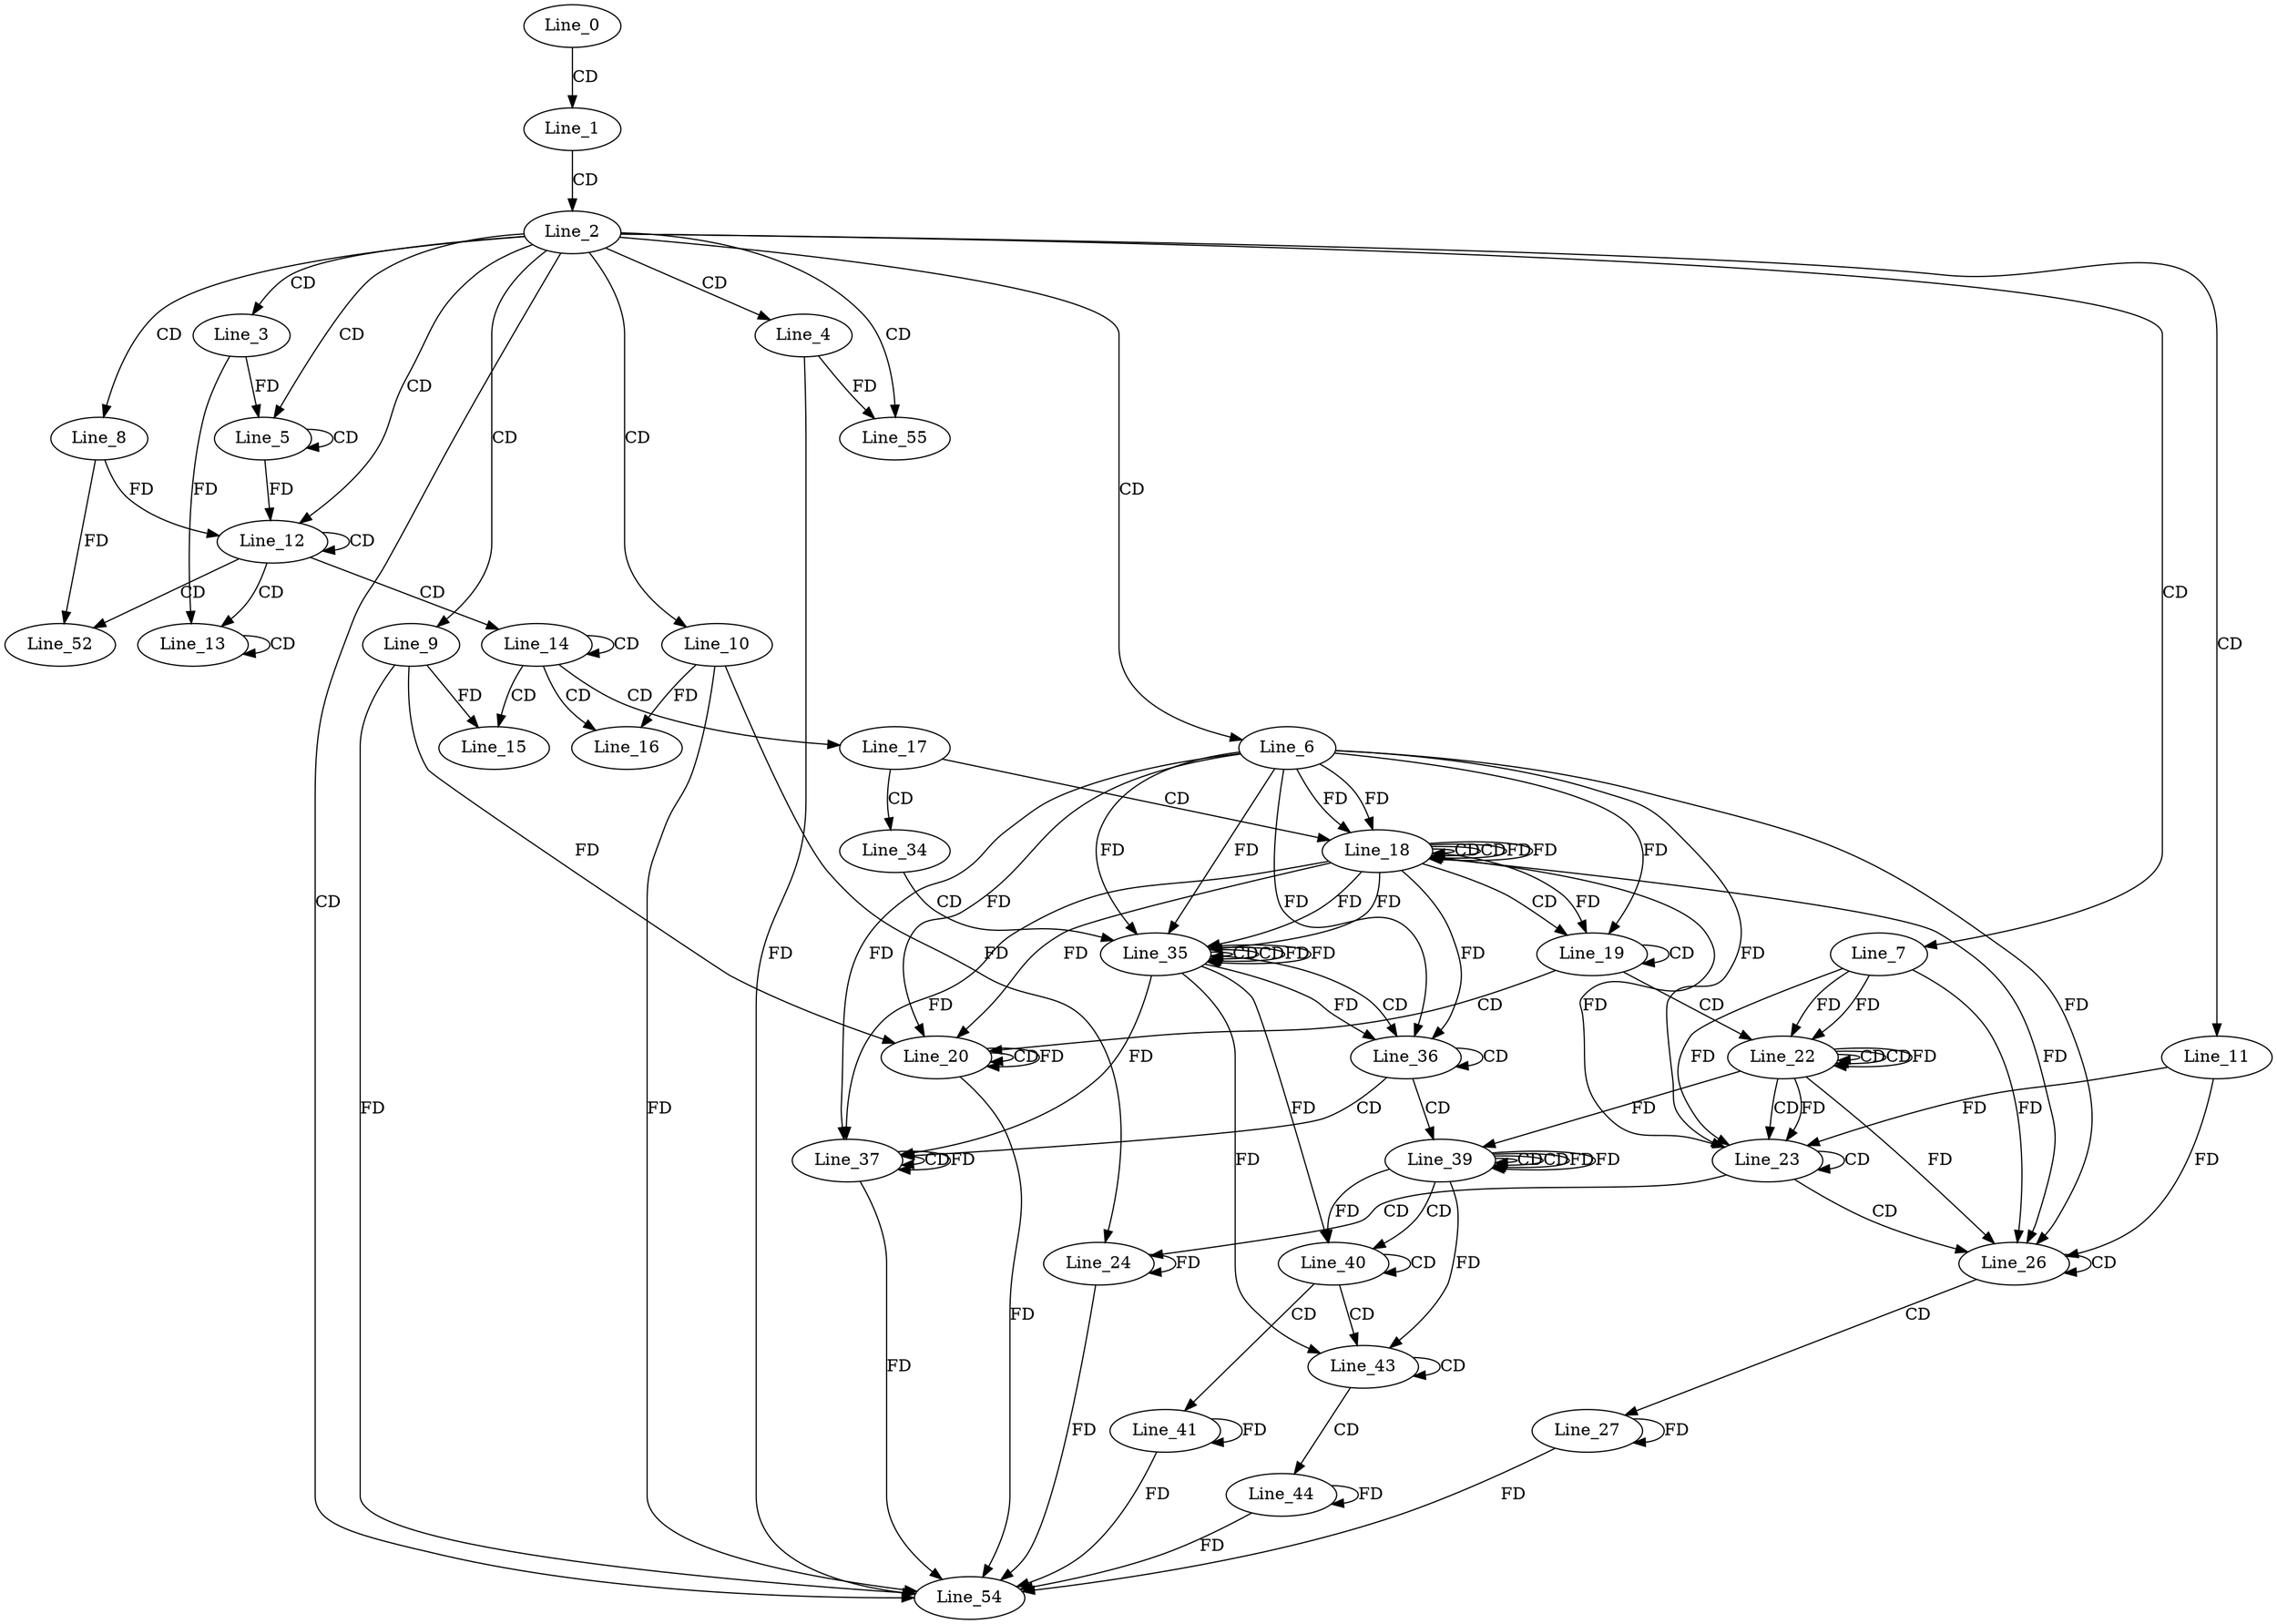 digraph G {
  Line_0;
  Line_1;
  Line_2;
  Line_3;
  Line_4;
  Line_5;
  Line_5;
  Line_5;
  Line_6;
  Line_7;
  Line_8;
  Line_9;
  Line_10;
  Line_11;
  Line_12;
  Line_13;
  Line_13;
  Line_13;
  Line_14;
  Line_14;
  Line_15;
  Line_16;
  Line_17;
  Line_18;
  Line_18;
  Line_18;
  Line_19;
  Line_19;
  Line_19;
  Line_19;
  Line_20;
  Line_20;
  Line_22;
  Line_22;
  Line_22;
  Line_23;
  Line_23;
  Line_23;
  Line_23;
  Line_24;
  Line_26;
  Line_26;
  Line_26;
  Line_26;
  Line_27;
  Line_34;
  Line_35;
  Line_35;
  Line_35;
  Line_36;
  Line_36;
  Line_36;
  Line_36;
  Line_37;
  Line_37;
  Line_39;
  Line_39;
  Line_39;
  Line_40;
  Line_40;
  Line_40;
  Line_40;
  Line_41;
  Line_43;
  Line_43;
  Line_43;
  Line_43;
  Line_44;
  Line_52;
  Line_54;
  Line_54;
  Line_54;
  Line_54;
  Line_55;
  Line_0 -> Line_1 [ label="CD" ];
  Line_1 -> Line_2 [ label="CD" ];
  Line_2 -> Line_3 [ label="CD" ];
  Line_2 -> Line_4 [ label="CD" ];
  Line_2 -> Line_5 [ label="CD" ];
  Line_5 -> Line_5 [ label="CD" ];
  Line_3 -> Line_5 [ label="FD" ];
  Line_2 -> Line_6 [ label="CD" ];
  Line_2 -> Line_7 [ label="CD" ];
  Line_2 -> Line_8 [ label="CD" ];
  Line_2 -> Line_9 [ label="CD" ];
  Line_2 -> Line_10 [ label="CD" ];
  Line_2 -> Line_11 [ label="CD" ];
  Line_2 -> Line_12 [ label="CD" ];
  Line_12 -> Line_12 [ label="CD" ];
  Line_8 -> Line_12 [ label="FD" ];
  Line_5 -> Line_12 [ label="FD" ];
  Line_12 -> Line_13 [ label="CD" ];
  Line_13 -> Line_13 [ label="CD" ];
  Line_3 -> Line_13 [ label="FD" ];
  Line_12 -> Line_14 [ label="CD" ];
  Line_14 -> Line_14 [ label="CD" ];
  Line_14 -> Line_15 [ label="CD" ];
  Line_9 -> Line_15 [ label="FD" ];
  Line_14 -> Line_16 [ label="CD" ];
  Line_10 -> Line_16 [ label="FD" ];
  Line_14 -> Line_17 [ label="CD" ];
  Line_17 -> Line_18 [ label="CD" ];
  Line_18 -> Line_18 [ label="CD" ];
  Line_6 -> Line_18 [ label="FD" ];
  Line_18 -> Line_18 [ label="CD" ];
  Line_18 -> Line_18 [ label="FD" ];
  Line_6 -> Line_18 [ label="FD" ];
  Line_18 -> Line_19 [ label="CD" ];
  Line_19 -> Line_19 [ label="CD" ];
  Line_18 -> Line_19 [ label="FD" ];
  Line_6 -> Line_19 [ label="FD" ];
  Line_19 -> Line_20 [ label="CD" ];
  Line_18 -> Line_20 [ label="FD" ];
  Line_6 -> Line_20 [ label="FD" ];
  Line_20 -> Line_20 [ label="CD" ];
  Line_20 -> Line_20 [ label="FD" ];
  Line_9 -> Line_20 [ label="FD" ];
  Line_19 -> Line_22 [ label="CD" ];
  Line_22 -> Line_22 [ label="CD" ];
  Line_7 -> Line_22 [ label="FD" ];
  Line_22 -> Line_22 [ label="CD" ];
  Line_22 -> Line_22 [ label="FD" ];
  Line_7 -> Line_22 [ label="FD" ];
  Line_22 -> Line_23 [ label="CD" ];
  Line_23 -> Line_23 [ label="CD" ];
  Line_18 -> Line_23 [ label="FD" ];
  Line_6 -> Line_23 [ label="FD" ];
  Line_11 -> Line_23 [ label="FD" ];
  Line_22 -> Line_23 [ label="FD" ];
  Line_7 -> Line_23 [ label="FD" ];
  Line_23 -> Line_24 [ label="CD" ];
  Line_24 -> Line_24 [ label="FD" ];
  Line_10 -> Line_24 [ label="FD" ];
  Line_23 -> Line_26 [ label="CD" ];
  Line_26 -> Line_26 [ label="CD" ];
  Line_18 -> Line_26 [ label="FD" ];
  Line_6 -> Line_26 [ label="FD" ];
  Line_11 -> Line_26 [ label="FD" ];
  Line_22 -> Line_26 [ label="FD" ];
  Line_7 -> Line_26 [ label="FD" ];
  Line_26 -> Line_27 [ label="CD" ];
  Line_27 -> Line_27 [ label="FD" ];
  Line_17 -> Line_34 [ label="CD" ];
  Line_34 -> Line_35 [ label="CD" ];
  Line_35 -> Line_35 [ label="CD" ];
  Line_18 -> Line_35 [ label="FD" ];
  Line_6 -> Line_35 [ label="FD" ];
  Line_35 -> Line_35 [ label="CD" ];
  Line_35 -> Line_35 [ label="FD" ];
  Line_18 -> Line_35 [ label="FD" ];
  Line_6 -> Line_35 [ label="FD" ];
  Line_35 -> Line_36 [ label="CD" ];
  Line_36 -> Line_36 [ label="CD" ];
  Line_35 -> Line_36 [ label="FD" ];
  Line_18 -> Line_36 [ label="FD" ];
  Line_6 -> Line_36 [ label="FD" ];
  Line_36 -> Line_37 [ label="CD" ];
  Line_35 -> Line_37 [ label="FD" ];
  Line_18 -> Line_37 [ label="FD" ];
  Line_6 -> Line_37 [ label="FD" ];
  Line_37 -> Line_37 [ label="CD" ];
  Line_37 -> Line_37 [ label="FD" ];
  Line_36 -> Line_39 [ label="CD" ];
  Line_39 -> Line_39 [ label="CD" ];
  Line_22 -> Line_39 [ label="FD" ];
  Line_39 -> Line_39 [ label="CD" ];
  Line_39 -> Line_39 [ label="FD" ];
  Line_39 -> Line_40 [ label="CD" ];
  Line_40 -> Line_40 [ label="CD" ];
  Line_35 -> Line_40 [ label="FD" ];
  Line_39 -> Line_40 [ label="FD" ];
  Line_40 -> Line_41 [ label="CD" ];
  Line_41 -> Line_41 [ label="FD" ];
  Line_40 -> Line_43 [ label="CD" ];
  Line_43 -> Line_43 [ label="CD" ];
  Line_35 -> Line_43 [ label="FD" ];
  Line_39 -> Line_43 [ label="FD" ];
  Line_43 -> Line_44 [ label="CD" ];
  Line_44 -> Line_44 [ label="FD" ];
  Line_12 -> Line_52 [ label="CD" ];
  Line_8 -> Line_52 [ label="FD" ];
  Line_2 -> Line_54 [ label="CD" ];
  Line_4 -> Line_54 [ label="FD" ];
  Line_44 -> Line_54 [ label="FD" ];
  Line_27 -> Line_54 [ label="FD" ];
  Line_20 -> Line_54 [ label="FD" ];
  Line_9 -> Line_54 [ label="FD" ];
  Line_41 -> Line_54 [ label="FD" ];
  Line_37 -> Line_54 [ label="FD" ];
  Line_24 -> Line_54 [ label="FD" ];
  Line_10 -> Line_54 [ label="FD" ];
  Line_2 -> Line_55 [ label="CD" ];
  Line_4 -> Line_55 [ label="FD" ];
  Line_18 -> Line_18 [ label="FD" ];
  Line_35 -> Line_35 [ label="FD" ];
  Line_39 -> Line_39 [ label="FD" ];
}
